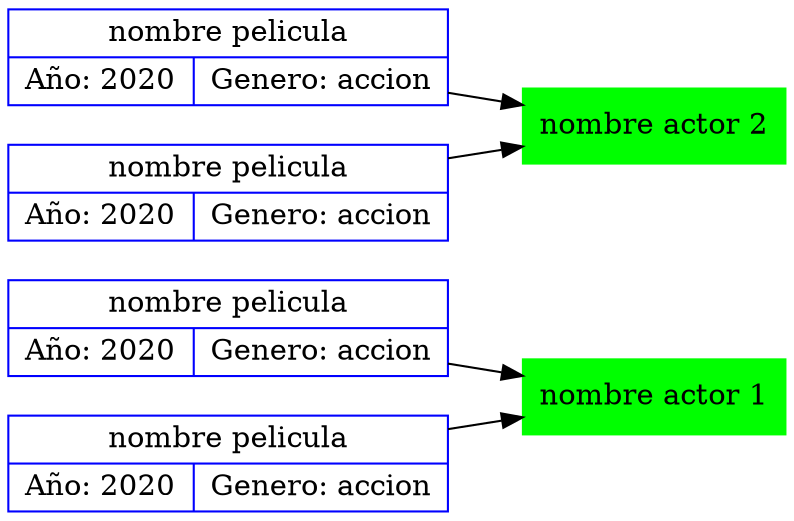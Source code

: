 #plantilla
#orientaciones LR TB BT RL
digraph {
    rankdir = LR

pelicula1[
    shape="record", label="nombre pelicula|{Año: 2020 |  Genero: accion}",
    color= blue, 
]

pelicula2[
    shape="record", label="nombre pelicula |{Año: 2020 |  Genero: accion}",
    color= blue, 
    

]

actor[shape="box", color=green, style=filled
label="nombre actor 1"
]


pelicula3[
    shape="record", label="nombre pelicula|{Año: 2020 |  Genero: accion}",
    color= blue, 
]

pelicula4[
    shape="record", label="nombre pelicula |{Año: 2020 |  Genero: accion}",
    color= blue, 

]

actor2[shape="box", color=green, style=filled
label="nombre actor 2"
]


pelicula3 -> actor2
pelicula4 -> actor2

pelicula1-> actor
pelicula2 -> actor






}